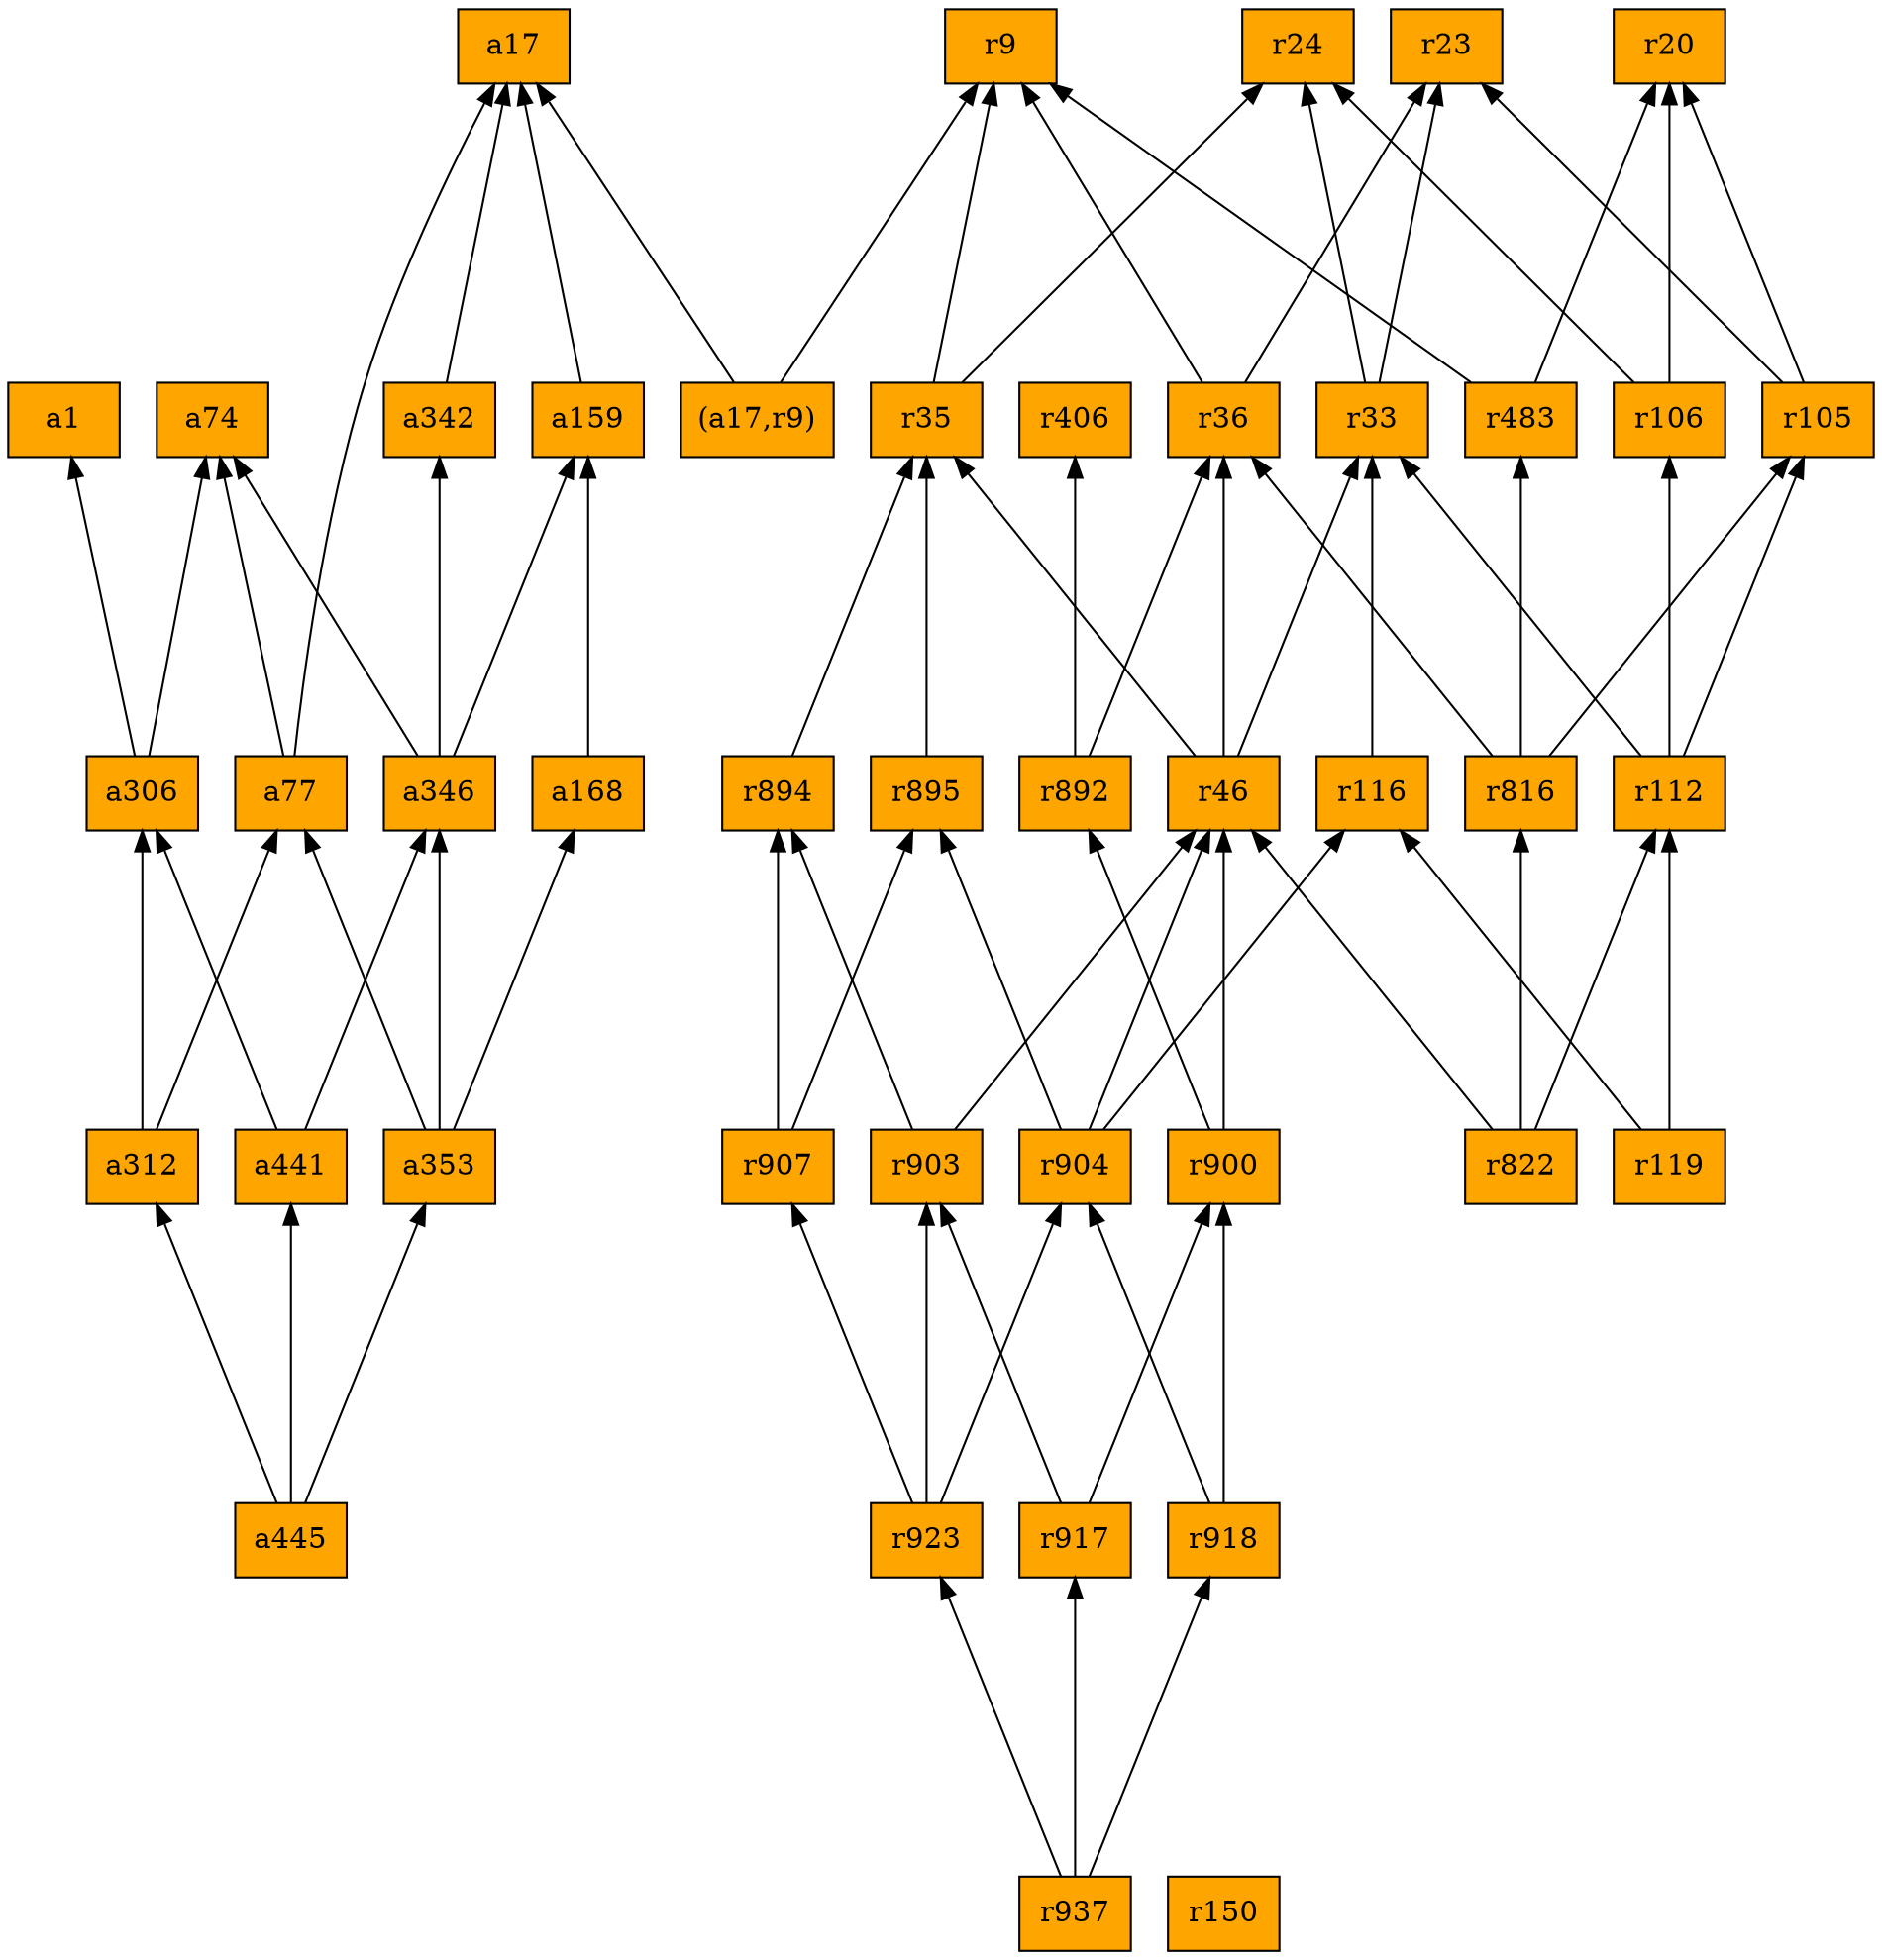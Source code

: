 digraph G {
rankdir=BT;ranksep="2.0";
"a74" [shape=record,fillcolor=orange,style=filled,label="{a74}"];
"a445" [shape=record,fillcolor=orange,style=filled,label="{a445}"];
"r937" [shape=record,fillcolor=orange,style=filled,label="{r937}"];
"r105" [shape=record,fillcolor=orange,style=filled,label="{r105}"];
"a77" [shape=record,fillcolor=orange,style=filled,label="{a77}"];
"r150" [shape=record,fillcolor=orange,style=filled,label="{r150}"];
"r923" [shape=record,fillcolor=orange,style=filled,label="{r923}"];
"r9" [shape=record,fillcolor=orange,style=filled,label="{r9}"];
"r822" [shape=record,fillcolor=orange,style=filled,label="{r822}"];
"r900" [shape=record,fillcolor=orange,style=filled,label="{r900}"];
"r116" [shape=record,fillcolor=orange,style=filled,label="{r116}"];
"r816" [shape=record,fillcolor=orange,style=filled,label="{r816}"];
"a306" [shape=record,fillcolor=orange,style=filled,label="{a306}"];
"r35" [shape=record,fillcolor=orange,style=filled,label="{r35}"];
"r24" [shape=record,fillcolor=orange,style=filled,label="{r24}"];
"a441" [shape=record,fillcolor=orange,style=filled,label="{a441}"];
"a353" [shape=record,fillcolor=orange,style=filled,label="{a353}"];
"r33" [shape=record,fillcolor=orange,style=filled,label="{r33}"];
"r36" [shape=record,fillcolor=orange,style=filled,label="{r36}"];
"r917" [shape=record,fillcolor=orange,style=filled,label="{r917}"];
"a159" [shape=record,fillcolor=orange,style=filled,label="{a159}"];
"r892" [shape=record,fillcolor=orange,style=filled,label="{r892}"];
"r904" [shape=record,fillcolor=orange,style=filled,label="{r904}"];
"r112" [shape=record,fillcolor=orange,style=filled,label="{r112}"];
"a168" [shape=record,fillcolor=orange,style=filled,label="{a168}"];
"r903" [shape=record,fillcolor=orange,style=filled,label="{r903}"];
"r106" [shape=record,fillcolor=orange,style=filled,label="{r106}"];
"a342" [shape=record,fillcolor=orange,style=filled,label="{a342}"];
"a312" [shape=record,fillcolor=orange,style=filled,label="{a312}"];
"a17" [shape=record,fillcolor=orange,style=filled,label="{a17}"];
"r483" [shape=record,fillcolor=orange,style=filled,label="{r483}"];
"r119" [shape=record,fillcolor=orange,style=filled,label="{r119}"];
"r895" [shape=record,fillcolor=orange,style=filled,label="{r895}"];
"r907" [shape=record,fillcolor=orange,style=filled,label="{r907}"];
"r406" [shape=record,fillcolor=orange,style=filled,label="{r406}"];
"a1" [shape=record,fillcolor=orange,style=filled,label="{a1}"];
"r918" [shape=record,fillcolor=orange,style=filled,label="{r918}"];
"(a17,r9)" [shape=record,fillcolor=orange,style=filled,label="{(a17,r9)}"];
"r23" [shape=record,fillcolor=orange,style=filled,label="{r23}"];
"r894" [shape=record,fillcolor=orange,style=filled,label="{r894}"];
"r20" [shape=record,fillcolor=orange,style=filled,label="{r20}"];
"r46" [shape=record,fillcolor=orange,style=filled,label="{r46}"];
"a346" [shape=record,fillcolor=orange,style=filled,label="{a346}"];
"a445" -> "a441"
"a445" -> "a353"
"a445" -> "a312"
"r937" -> "r923"
"r937" -> "r917"
"r937" -> "r918"
"r105" -> "r20"
"r105" -> "r23"
"a77" -> "a74"
"a77" -> "a17"
"r923" -> "r903"
"r923" -> "r904"
"r923" -> "r907"
"r822" -> "r816"
"r822" -> "r46"
"r822" -> "r112"
"r900" -> "r46"
"r900" -> "r892"
"r116" -> "r33"
"r816" -> "r105"
"r816" -> "r36"
"r816" -> "r483"
"a306" -> "a1"
"a306" -> "a74"
"r35" -> "r9"
"r35" -> "r24"
"a441" -> "a306"
"a441" -> "a346"
"a353" -> "a77"
"a353" -> "a346"
"a353" -> "a168"
"r33" -> "r24"
"r33" -> "r23"
"r36" -> "r9"
"r36" -> "r23"
"r917" -> "r903"
"r917" -> "r900"
"a159" -> "a17"
"r892" -> "r406"
"r892" -> "r36"
"r904" -> "r116"
"r904" -> "r46"
"r904" -> "r895"
"r112" -> "r106"
"r112" -> "r105"
"r112" -> "r33"
"a168" -> "a159"
"r903" -> "r894"
"r903" -> "r46"
"r106" -> "r20"
"r106" -> "r24"
"a342" -> "a17"
"a312" -> "a306"
"a312" -> "a77"
"r483" -> "r9"
"r483" -> "r20"
"r119" -> "r116"
"r119" -> "r112"
"r895" -> "r35"
"r907" -> "r894"
"r907" -> "r895"
"r918" -> "r904"
"r918" -> "r900"
"(a17,r9)" -> "r9"
"(a17,r9)" -> "a17"
"r894" -> "r35"
"r46" -> "r35"
"r46" -> "r33"
"r46" -> "r36"
"a346" -> "a342"
"a346" -> "a159"
"a346" -> "a74"
}